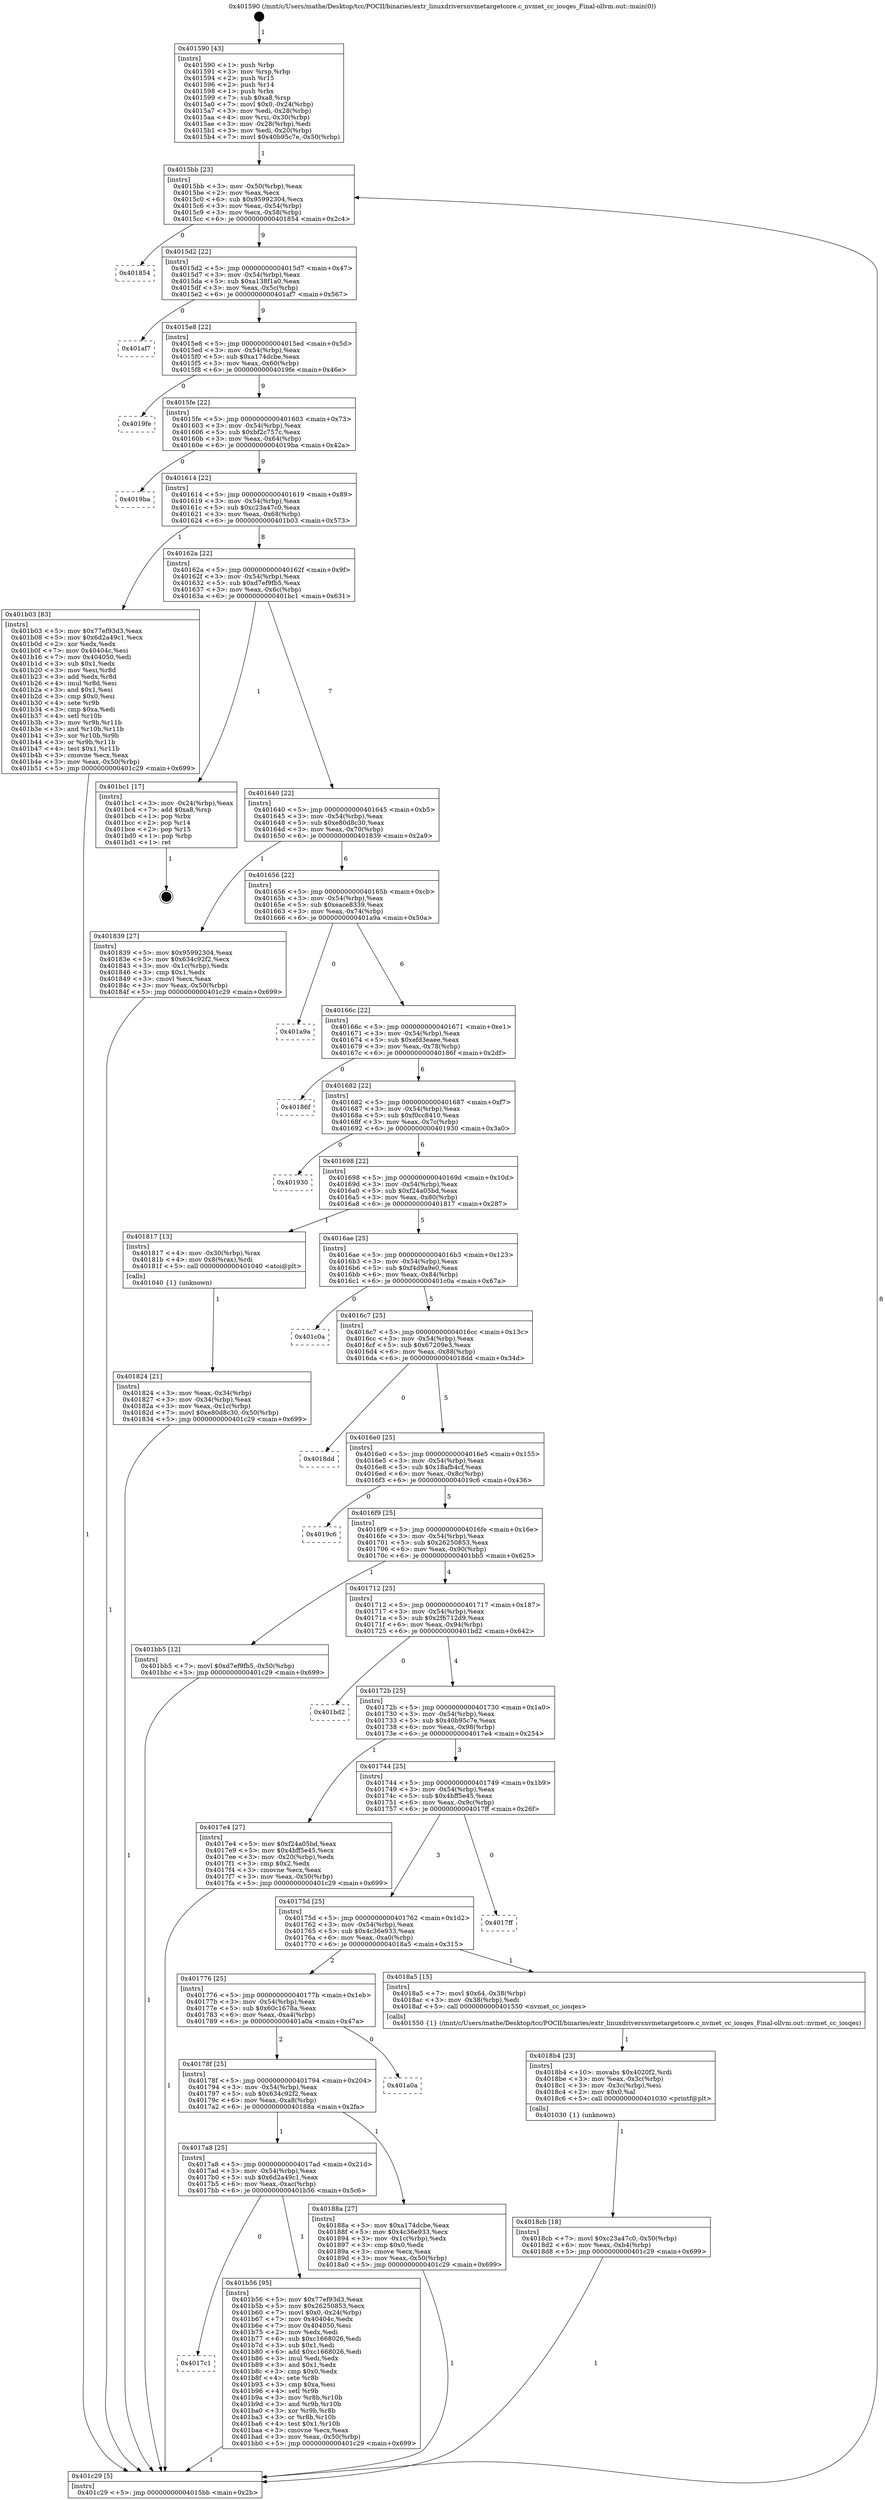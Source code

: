 digraph "0x401590" {
  label = "0x401590 (/mnt/c/Users/mathe/Desktop/tcc/POCII/binaries/extr_linuxdriversnvmetargetcore.c_nvmet_cc_iosqes_Final-ollvm.out::main(0))"
  labelloc = "t"
  node[shape=record]

  Entry [label="",width=0.3,height=0.3,shape=circle,fillcolor=black,style=filled]
  "0x4015bb" [label="{
     0x4015bb [23]\l
     | [instrs]\l
     &nbsp;&nbsp;0x4015bb \<+3\>: mov -0x50(%rbp),%eax\l
     &nbsp;&nbsp;0x4015be \<+2\>: mov %eax,%ecx\l
     &nbsp;&nbsp;0x4015c0 \<+6\>: sub $0x95992304,%ecx\l
     &nbsp;&nbsp;0x4015c6 \<+3\>: mov %eax,-0x54(%rbp)\l
     &nbsp;&nbsp;0x4015c9 \<+3\>: mov %ecx,-0x58(%rbp)\l
     &nbsp;&nbsp;0x4015cc \<+6\>: je 0000000000401854 \<main+0x2c4\>\l
  }"]
  "0x401854" [label="{
     0x401854\l
  }", style=dashed]
  "0x4015d2" [label="{
     0x4015d2 [22]\l
     | [instrs]\l
     &nbsp;&nbsp;0x4015d2 \<+5\>: jmp 00000000004015d7 \<main+0x47\>\l
     &nbsp;&nbsp;0x4015d7 \<+3\>: mov -0x54(%rbp),%eax\l
     &nbsp;&nbsp;0x4015da \<+5\>: sub $0xa138f1a0,%eax\l
     &nbsp;&nbsp;0x4015df \<+3\>: mov %eax,-0x5c(%rbp)\l
     &nbsp;&nbsp;0x4015e2 \<+6\>: je 0000000000401af7 \<main+0x567\>\l
  }"]
  Exit [label="",width=0.3,height=0.3,shape=circle,fillcolor=black,style=filled,peripheries=2]
  "0x401af7" [label="{
     0x401af7\l
  }", style=dashed]
  "0x4015e8" [label="{
     0x4015e8 [22]\l
     | [instrs]\l
     &nbsp;&nbsp;0x4015e8 \<+5\>: jmp 00000000004015ed \<main+0x5d\>\l
     &nbsp;&nbsp;0x4015ed \<+3\>: mov -0x54(%rbp),%eax\l
     &nbsp;&nbsp;0x4015f0 \<+5\>: sub $0xa174dcbe,%eax\l
     &nbsp;&nbsp;0x4015f5 \<+3\>: mov %eax,-0x60(%rbp)\l
     &nbsp;&nbsp;0x4015f8 \<+6\>: je 00000000004019fe \<main+0x46e\>\l
  }"]
  "0x4017c1" [label="{
     0x4017c1\l
  }", style=dashed]
  "0x4019fe" [label="{
     0x4019fe\l
  }", style=dashed]
  "0x4015fe" [label="{
     0x4015fe [22]\l
     | [instrs]\l
     &nbsp;&nbsp;0x4015fe \<+5\>: jmp 0000000000401603 \<main+0x73\>\l
     &nbsp;&nbsp;0x401603 \<+3\>: mov -0x54(%rbp),%eax\l
     &nbsp;&nbsp;0x401606 \<+5\>: sub $0xbf2c757c,%eax\l
     &nbsp;&nbsp;0x40160b \<+3\>: mov %eax,-0x64(%rbp)\l
     &nbsp;&nbsp;0x40160e \<+6\>: je 00000000004019ba \<main+0x42a\>\l
  }"]
  "0x401b56" [label="{
     0x401b56 [95]\l
     | [instrs]\l
     &nbsp;&nbsp;0x401b56 \<+5\>: mov $0x77ef93d3,%eax\l
     &nbsp;&nbsp;0x401b5b \<+5\>: mov $0x26250853,%ecx\l
     &nbsp;&nbsp;0x401b60 \<+7\>: movl $0x0,-0x24(%rbp)\l
     &nbsp;&nbsp;0x401b67 \<+7\>: mov 0x40404c,%edx\l
     &nbsp;&nbsp;0x401b6e \<+7\>: mov 0x404050,%esi\l
     &nbsp;&nbsp;0x401b75 \<+2\>: mov %edx,%edi\l
     &nbsp;&nbsp;0x401b77 \<+6\>: sub $0xc1668026,%edi\l
     &nbsp;&nbsp;0x401b7d \<+3\>: sub $0x1,%edi\l
     &nbsp;&nbsp;0x401b80 \<+6\>: add $0xc1668026,%edi\l
     &nbsp;&nbsp;0x401b86 \<+3\>: imul %edi,%edx\l
     &nbsp;&nbsp;0x401b89 \<+3\>: and $0x1,%edx\l
     &nbsp;&nbsp;0x401b8c \<+3\>: cmp $0x0,%edx\l
     &nbsp;&nbsp;0x401b8f \<+4\>: sete %r8b\l
     &nbsp;&nbsp;0x401b93 \<+3\>: cmp $0xa,%esi\l
     &nbsp;&nbsp;0x401b96 \<+4\>: setl %r9b\l
     &nbsp;&nbsp;0x401b9a \<+3\>: mov %r8b,%r10b\l
     &nbsp;&nbsp;0x401b9d \<+3\>: and %r9b,%r10b\l
     &nbsp;&nbsp;0x401ba0 \<+3\>: xor %r9b,%r8b\l
     &nbsp;&nbsp;0x401ba3 \<+3\>: or %r8b,%r10b\l
     &nbsp;&nbsp;0x401ba6 \<+4\>: test $0x1,%r10b\l
     &nbsp;&nbsp;0x401baa \<+3\>: cmovne %ecx,%eax\l
     &nbsp;&nbsp;0x401bad \<+3\>: mov %eax,-0x50(%rbp)\l
     &nbsp;&nbsp;0x401bb0 \<+5\>: jmp 0000000000401c29 \<main+0x699\>\l
  }"]
  "0x4019ba" [label="{
     0x4019ba\l
  }", style=dashed]
  "0x401614" [label="{
     0x401614 [22]\l
     | [instrs]\l
     &nbsp;&nbsp;0x401614 \<+5\>: jmp 0000000000401619 \<main+0x89\>\l
     &nbsp;&nbsp;0x401619 \<+3\>: mov -0x54(%rbp),%eax\l
     &nbsp;&nbsp;0x40161c \<+5\>: sub $0xc23a47c0,%eax\l
     &nbsp;&nbsp;0x401621 \<+3\>: mov %eax,-0x68(%rbp)\l
     &nbsp;&nbsp;0x401624 \<+6\>: je 0000000000401b03 \<main+0x573\>\l
  }"]
  "0x4018cb" [label="{
     0x4018cb [18]\l
     | [instrs]\l
     &nbsp;&nbsp;0x4018cb \<+7\>: movl $0xc23a47c0,-0x50(%rbp)\l
     &nbsp;&nbsp;0x4018d2 \<+6\>: mov %eax,-0xb4(%rbp)\l
     &nbsp;&nbsp;0x4018d8 \<+5\>: jmp 0000000000401c29 \<main+0x699\>\l
  }"]
  "0x401b03" [label="{
     0x401b03 [83]\l
     | [instrs]\l
     &nbsp;&nbsp;0x401b03 \<+5\>: mov $0x77ef93d3,%eax\l
     &nbsp;&nbsp;0x401b08 \<+5\>: mov $0x6d2a49c1,%ecx\l
     &nbsp;&nbsp;0x401b0d \<+2\>: xor %edx,%edx\l
     &nbsp;&nbsp;0x401b0f \<+7\>: mov 0x40404c,%esi\l
     &nbsp;&nbsp;0x401b16 \<+7\>: mov 0x404050,%edi\l
     &nbsp;&nbsp;0x401b1d \<+3\>: sub $0x1,%edx\l
     &nbsp;&nbsp;0x401b20 \<+3\>: mov %esi,%r8d\l
     &nbsp;&nbsp;0x401b23 \<+3\>: add %edx,%r8d\l
     &nbsp;&nbsp;0x401b26 \<+4\>: imul %r8d,%esi\l
     &nbsp;&nbsp;0x401b2a \<+3\>: and $0x1,%esi\l
     &nbsp;&nbsp;0x401b2d \<+3\>: cmp $0x0,%esi\l
     &nbsp;&nbsp;0x401b30 \<+4\>: sete %r9b\l
     &nbsp;&nbsp;0x401b34 \<+3\>: cmp $0xa,%edi\l
     &nbsp;&nbsp;0x401b37 \<+4\>: setl %r10b\l
     &nbsp;&nbsp;0x401b3b \<+3\>: mov %r9b,%r11b\l
     &nbsp;&nbsp;0x401b3e \<+3\>: and %r10b,%r11b\l
     &nbsp;&nbsp;0x401b41 \<+3\>: xor %r10b,%r9b\l
     &nbsp;&nbsp;0x401b44 \<+3\>: or %r9b,%r11b\l
     &nbsp;&nbsp;0x401b47 \<+4\>: test $0x1,%r11b\l
     &nbsp;&nbsp;0x401b4b \<+3\>: cmovne %ecx,%eax\l
     &nbsp;&nbsp;0x401b4e \<+3\>: mov %eax,-0x50(%rbp)\l
     &nbsp;&nbsp;0x401b51 \<+5\>: jmp 0000000000401c29 \<main+0x699\>\l
  }"]
  "0x40162a" [label="{
     0x40162a [22]\l
     | [instrs]\l
     &nbsp;&nbsp;0x40162a \<+5\>: jmp 000000000040162f \<main+0x9f\>\l
     &nbsp;&nbsp;0x40162f \<+3\>: mov -0x54(%rbp),%eax\l
     &nbsp;&nbsp;0x401632 \<+5\>: sub $0xd7ef9fb5,%eax\l
     &nbsp;&nbsp;0x401637 \<+3\>: mov %eax,-0x6c(%rbp)\l
     &nbsp;&nbsp;0x40163a \<+6\>: je 0000000000401bc1 \<main+0x631\>\l
  }"]
  "0x4018b4" [label="{
     0x4018b4 [23]\l
     | [instrs]\l
     &nbsp;&nbsp;0x4018b4 \<+10\>: movabs $0x4020f2,%rdi\l
     &nbsp;&nbsp;0x4018be \<+3\>: mov %eax,-0x3c(%rbp)\l
     &nbsp;&nbsp;0x4018c1 \<+3\>: mov -0x3c(%rbp),%esi\l
     &nbsp;&nbsp;0x4018c4 \<+2\>: mov $0x0,%al\l
     &nbsp;&nbsp;0x4018c6 \<+5\>: call 0000000000401030 \<printf@plt\>\l
     | [calls]\l
     &nbsp;&nbsp;0x401030 \{1\} (unknown)\l
  }"]
  "0x401bc1" [label="{
     0x401bc1 [17]\l
     | [instrs]\l
     &nbsp;&nbsp;0x401bc1 \<+3\>: mov -0x24(%rbp),%eax\l
     &nbsp;&nbsp;0x401bc4 \<+7\>: add $0xa8,%rsp\l
     &nbsp;&nbsp;0x401bcb \<+1\>: pop %rbx\l
     &nbsp;&nbsp;0x401bcc \<+2\>: pop %r14\l
     &nbsp;&nbsp;0x401bce \<+2\>: pop %r15\l
     &nbsp;&nbsp;0x401bd0 \<+1\>: pop %rbp\l
     &nbsp;&nbsp;0x401bd1 \<+1\>: ret\l
  }"]
  "0x401640" [label="{
     0x401640 [22]\l
     | [instrs]\l
     &nbsp;&nbsp;0x401640 \<+5\>: jmp 0000000000401645 \<main+0xb5\>\l
     &nbsp;&nbsp;0x401645 \<+3\>: mov -0x54(%rbp),%eax\l
     &nbsp;&nbsp;0x401648 \<+5\>: sub $0xe80d8c30,%eax\l
     &nbsp;&nbsp;0x40164d \<+3\>: mov %eax,-0x70(%rbp)\l
     &nbsp;&nbsp;0x401650 \<+6\>: je 0000000000401839 \<main+0x2a9\>\l
  }"]
  "0x4017a8" [label="{
     0x4017a8 [25]\l
     | [instrs]\l
     &nbsp;&nbsp;0x4017a8 \<+5\>: jmp 00000000004017ad \<main+0x21d\>\l
     &nbsp;&nbsp;0x4017ad \<+3\>: mov -0x54(%rbp),%eax\l
     &nbsp;&nbsp;0x4017b0 \<+5\>: sub $0x6d2a49c1,%eax\l
     &nbsp;&nbsp;0x4017b5 \<+6\>: mov %eax,-0xac(%rbp)\l
     &nbsp;&nbsp;0x4017bb \<+6\>: je 0000000000401b56 \<main+0x5c6\>\l
  }"]
  "0x401839" [label="{
     0x401839 [27]\l
     | [instrs]\l
     &nbsp;&nbsp;0x401839 \<+5\>: mov $0x95992304,%eax\l
     &nbsp;&nbsp;0x40183e \<+5\>: mov $0x634c92f2,%ecx\l
     &nbsp;&nbsp;0x401843 \<+3\>: mov -0x1c(%rbp),%edx\l
     &nbsp;&nbsp;0x401846 \<+3\>: cmp $0x1,%edx\l
     &nbsp;&nbsp;0x401849 \<+3\>: cmovl %ecx,%eax\l
     &nbsp;&nbsp;0x40184c \<+3\>: mov %eax,-0x50(%rbp)\l
     &nbsp;&nbsp;0x40184f \<+5\>: jmp 0000000000401c29 \<main+0x699\>\l
  }"]
  "0x401656" [label="{
     0x401656 [22]\l
     | [instrs]\l
     &nbsp;&nbsp;0x401656 \<+5\>: jmp 000000000040165b \<main+0xcb\>\l
     &nbsp;&nbsp;0x40165b \<+3\>: mov -0x54(%rbp),%eax\l
     &nbsp;&nbsp;0x40165e \<+5\>: sub $0xeace8339,%eax\l
     &nbsp;&nbsp;0x401663 \<+3\>: mov %eax,-0x74(%rbp)\l
     &nbsp;&nbsp;0x401666 \<+6\>: je 0000000000401a9a \<main+0x50a\>\l
  }"]
  "0x40188a" [label="{
     0x40188a [27]\l
     | [instrs]\l
     &nbsp;&nbsp;0x40188a \<+5\>: mov $0xa174dcbe,%eax\l
     &nbsp;&nbsp;0x40188f \<+5\>: mov $0x4c36e933,%ecx\l
     &nbsp;&nbsp;0x401894 \<+3\>: mov -0x1c(%rbp),%edx\l
     &nbsp;&nbsp;0x401897 \<+3\>: cmp $0x0,%edx\l
     &nbsp;&nbsp;0x40189a \<+3\>: cmove %ecx,%eax\l
     &nbsp;&nbsp;0x40189d \<+3\>: mov %eax,-0x50(%rbp)\l
     &nbsp;&nbsp;0x4018a0 \<+5\>: jmp 0000000000401c29 \<main+0x699\>\l
  }"]
  "0x401a9a" [label="{
     0x401a9a\l
  }", style=dashed]
  "0x40166c" [label="{
     0x40166c [22]\l
     | [instrs]\l
     &nbsp;&nbsp;0x40166c \<+5\>: jmp 0000000000401671 \<main+0xe1\>\l
     &nbsp;&nbsp;0x401671 \<+3\>: mov -0x54(%rbp),%eax\l
     &nbsp;&nbsp;0x401674 \<+5\>: sub $0xefd3eaee,%eax\l
     &nbsp;&nbsp;0x401679 \<+3\>: mov %eax,-0x78(%rbp)\l
     &nbsp;&nbsp;0x40167c \<+6\>: je 000000000040186f \<main+0x2df\>\l
  }"]
  "0x40178f" [label="{
     0x40178f [25]\l
     | [instrs]\l
     &nbsp;&nbsp;0x40178f \<+5\>: jmp 0000000000401794 \<main+0x204\>\l
     &nbsp;&nbsp;0x401794 \<+3\>: mov -0x54(%rbp),%eax\l
     &nbsp;&nbsp;0x401797 \<+5\>: sub $0x634c92f2,%eax\l
     &nbsp;&nbsp;0x40179c \<+6\>: mov %eax,-0xa8(%rbp)\l
     &nbsp;&nbsp;0x4017a2 \<+6\>: je 000000000040188a \<main+0x2fa\>\l
  }"]
  "0x40186f" [label="{
     0x40186f\l
  }", style=dashed]
  "0x401682" [label="{
     0x401682 [22]\l
     | [instrs]\l
     &nbsp;&nbsp;0x401682 \<+5\>: jmp 0000000000401687 \<main+0xf7\>\l
     &nbsp;&nbsp;0x401687 \<+3\>: mov -0x54(%rbp),%eax\l
     &nbsp;&nbsp;0x40168a \<+5\>: sub $0xf0cc8410,%eax\l
     &nbsp;&nbsp;0x40168f \<+3\>: mov %eax,-0x7c(%rbp)\l
     &nbsp;&nbsp;0x401692 \<+6\>: je 0000000000401930 \<main+0x3a0\>\l
  }"]
  "0x401a0a" [label="{
     0x401a0a\l
  }", style=dashed]
  "0x401930" [label="{
     0x401930\l
  }", style=dashed]
  "0x401698" [label="{
     0x401698 [22]\l
     | [instrs]\l
     &nbsp;&nbsp;0x401698 \<+5\>: jmp 000000000040169d \<main+0x10d\>\l
     &nbsp;&nbsp;0x40169d \<+3\>: mov -0x54(%rbp),%eax\l
     &nbsp;&nbsp;0x4016a0 \<+5\>: sub $0xf24a05bd,%eax\l
     &nbsp;&nbsp;0x4016a5 \<+3\>: mov %eax,-0x80(%rbp)\l
     &nbsp;&nbsp;0x4016a8 \<+6\>: je 0000000000401817 \<main+0x287\>\l
  }"]
  "0x401776" [label="{
     0x401776 [25]\l
     | [instrs]\l
     &nbsp;&nbsp;0x401776 \<+5\>: jmp 000000000040177b \<main+0x1eb\>\l
     &nbsp;&nbsp;0x40177b \<+3\>: mov -0x54(%rbp),%eax\l
     &nbsp;&nbsp;0x40177e \<+5\>: sub $0x60c1678a,%eax\l
     &nbsp;&nbsp;0x401783 \<+6\>: mov %eax,-0xa4(%rbp)\l
     &nbsp;&nbsp;0x401789 \<+6\>: je 0000000000401a0a \<main+0x47a\>\l
  }"]
  "0x401817" [label="{
     0x401817 [13]\l
     | [instrs]\l
     &nbsp;&nbsp;0x401817 \<+4\>: mov -0x30(%rbp),%rax\l
     &nbsp;&nbsp;0x40181b \<+4\>: mov 0x8(%rax),%rdi\l
     &nbsp;&nbsp;0x40181f \<+5\>: call 0000000000401040 \<atoi@plt\>\l
     | [calls]\l
     &nbsp;&nbsp;0x401040 \{1\} (unknown)\l
  }"]
  "0x4016ae" [label="{
     0x4016ae [25]\l
     | [instrs]\l
     &nbsp;&nbsp;0x4016ae \<+5\>: jmp 00000000004016b3 \<main+0x123\>\l
     &nbsp;&nbsp;0x4016b3 \<+3\>: mov -0x54(%rbp),%eax\l
     &nbsp;&nbsp;0x4016b6 \<+5\>: sub $0xf4d9a9e0,%eax\l
     &nbsp;&nbsp;0x4016bb \<+6\>: mov %eax,-0x84(%rbp)\l
     &nbsp;&nbsp;0x4016c1 \<+6\>: je 0000000000401c0a \<main+0x67a\>\l
  }"]
  "0x4018a5" [label="{
     0x4018a5 [15]\l
     | [instrs]\l
     &nbsp;&nbsp;0x4018a5 \<+7\>: movl $0x64,-0x38(%rbp)\l
     &nbsp;&nbsp;0x4018ac \<+3\>: mov -0x38(%rbp),%edi\l
     &nbsp;&nbsp;0x4018af \<+5\>: call 0000000000401550 \<nvmet_cc_iosqes\>\l
     | [calls]\l
     &nbsp;&nbsp;0x401550 \{1\} (/mnt/c/Users/mathe/Desktop/tcc/POCII/binaries/extr_linuxdriversnvmetargetcore.c_nvmet_cc_iosqes_Final-ollvm.out::nvmet_cc_iosqes)\l
  }"]
  "0x401c0a" [label="{
     0x401c0a\l
  }", style=dashed]
  "0x4016c7" [label="{
     0x4016c7 [25]\l
     | [instrs]\l
     &nbsp;&nbsp;0x4016c7 \<+5\>: jmp 00000000004016cc \<main+0x13c\>\l
     &nbsp;&nbsp;0x4016cc \<+3\>: mov -0x54(%rbp),%eax\l
     &nbsp;&nbsp;0x4016cf \<+5\>: sub $0x67209e3,%eax\l
     &nbsp;&nbsp;0x4016d4 \<+6\>: mov %eax,-0x88(%rbp)\l
     &nbsp;&nbsp;0x4016da \<+6\>: je 00000000004018dd \<main+0x34d\>\l
  }"]
  "0x40175d" [label="{
     0x40175d [25]\l
     | [instrs]\l
     &nbsp;&nbsp;0x40175d \<+5\>: jmp 0000000000401762 \<main+0x1d2\>\l
     &nbsp;&nbsp;0x401762 \<+3\>: mov -0x54(%rbp),%eax\l
     &nbsp;&nbsp;0x401765 \<+5\>: sub $0x4c36e933,%eax\l
     &nbsp;&nbsp;0x40176a \<+6\>: mov %eax,-0xa0(%rbp)\l
     &nbsp;&nbsp;0x401770 \<+6\>: je 00000000004018a5 \<main+0x315\>\l
  }"]
  "0x4018dd" [label="{
     0x4018dd\l
  }", style=dashed]
  "0x4016e0" [label="{
     0x4016e0 [25]\l
     | [instrs]\l
     &nbsp;&nbsp;0x4016e0 \<+5\>: jmp 00000000004016e5 \<main+0x155\>\l
     &nbsp;&nbsp;0x4016e5 \<+3\>: mov -0x54(%rbp),%eax\l
     &nbsp;&nbsp;0x4016e8 \<+5\>: sub $0x18afb4cf,%eax\l
     &nbsp;&nbsp;0x4016ed \<+6\>: mov %eax,-0x8c(%rbp)\l
     &nbsp;&nbsp;0x4016f3 \<+6\>: je 00000000004019c6 \<main+0x436\>\l
  }"]
  "0x4017ff" [label="{
     0x4017ff\l
  }", style=dashed]
  "0x4019c6" [label="{
     0x4019c6\l
  }", style=dashed]
  "0x4016f9" [label="{
     0x4016f9 [25]\l
     | [instrs]\l
     &nbsp;&nbsp;0x4016f9 \<+5\>: jmp 00000000004016fe \<main+0x16e\>\l
     &nbsp;&nbsp;0x4016fe \<+3\>: mov -0x54(%rbp),%eax\l
     &nbsp;&nbsp;0x401701 \<+5\>: sub $0x26250853,%eax\l
     &nbsp;&nbsp;0x401706 \<+6\>: mov %eax,-0x90(%rbp)\l
     &nbsp;&nbsp;0x40170c \<+6\>: je 0000000000401bb5 \<main+0x625\>\l
  }"]
  "0x401824" [label="{
     0x401824 [21]\l
     | [instrs]\l
     &nbsp;&nbsp;0x401824 \<+3\>: mov %eax,-0x34(%rbp)\l
     &nbsp;&nbsp;0x401827 \<+3\>: mov -0x34(%rbp),%eax\l
     &nbsp;&nbsp;0x40182a \<+3\>: mov %eax,-0x1c(%rbp)\l
     &nbsp;&nbsp;0x40182d \<+7\>: movl $0xe80d8c30,-0x50(%rbp)\l
     &nbsp;&nbsp;0x401834 \<+5\>: jmp 0000000000401c29 \<main+0x699\>\l
  }"]
  "0x401bb5" [label="{
     0x401bb5 [12]\l
     | [instrs]\l
     &nbsp;&nbsp;0x401bb5 \<+7\>: movl $0xd7ef9fb5,-0x50(%rbp)\l
     &nbsp;&nbsp;0x401bbc \<+5\>: jmp 0000000000401c29 \<main+0x699\>\l
  }"]
  "0x401712" [label="{
     0x401712 [25]\l
     | [instrs]\l
     &nbsp;&nbsp;0x401712 \<+5\>: jmp 0000000000401717 \<main+0x187\>\l
     &nbsp;&nbsp;0x401717 \<+3\>: mov -0x54(%rbp),%eax\l
     &nbsp;&nbsp;0x40171a \<+5\>: sub $0x2f6712d9,%eax\l
     &nbsp;&nbsp;0x40171f \<+6\>: mov %eax,-0x94(%rbp)\l
     &nbsp;&nbsp;0x401725 \<+6\>: je 0000000000401bd2 \<main+0x642\>\l
  }"]
  "0x401590" [label="{
     0x401590 [43]\l
     | [instrs]\l
     &nbsp;&nbsp;0x401590 \<+1\>: push %rbp\l
     &nbsp;&nbsp;0x401591 \<+3\>: mov %rsp,%rbp\l
     &nbsp;&nbsp;0x401594 \<+2\>: push %r15\l
     &nbsp;&nbsp;0x401596 \<+2\>: push %r14\l
     &nbsp;&nbsp;0x401598 \<+1\>: push %rbx\l
     &nbsp;&nbsp;0x401599 \<+7\>: sub $0xa8,%rsp\l
     &nbsp;&nbsp;0x4015a0 \<+7\>: movl $0x0,-0x24(%rbp)\l
     &nbsp;&nbsp;0x4015a7 \<+3\>: mov %edi,-0x28(%rbp)\l
     &nbsp;&nbsp;0x4015aa \<+4\>: mov %rsi,-0x30(%rbp)\l
     &nbsp;&nbsp;0x4015ae \<+3\>: mov -0x28(%rbp),%edi\l
     &nbsp;&nbsp;0x4015b1 \<+3\>: mov %edi,-0x20(%rbp)\l
     &nbsp;&nbsp;0x4015b4 \<+7\>: movl $0x40b95c7e,-0x50(%rbp)\l
  }"]
  "0x401bd2" [label="{
     0x401bd2\l
  }", style=dashed]
  "0x40172b" [label="{
     0x40172b [25]\l
     | [instrs]\l
     &nbsp;&nbsp;0x40172b \<+5\>: jmp 0000000000401730 \<main+0x1a0\>\l
     &nbsp;&nbsp;0x401730 \<+3\>: mov -0x54(%rbp),%eax\l
     &nbsp;&nbsp;0x401733 \<+5\>: sub $0x40b95c7e,%eax\l
     &nbsp;&nbsp;0x401738 \<+6\>: mov %eax,-0x98(%rbp)\l
     &nbsp;&nbsp;0x40173e \<+6\>: je 00000000004017e4 \<main+0x254\>\l
  }"]
  "0x401c29" [label="{
     0x401c29 [5]\l
     | [instrs]\l
     &nbsp;&nbsp;0x401c29 \<+5\>: jmp 00000000004015bb \<main+0x2b\>\l
  }"]
  "0x4017e4" [label="{
     0x4017e4 [27]\l
     | [instrs]\l
     &nbsp;&nbsp;0x4017e4 \<+5\>: mov $0xf24a05bd,%eax\l
     &nbsp;&nbsp;0x4017e9 \<+5\>: mov $0x4bff5e45,%ecx\l
     &nbsp;&nbsp;0x4017ee \<+3\>: mov -0x20(%rbp),%edx\l
     &nbsp;&nbsp;0x4017f1 \<+3\>: cmp $0x2,%edx\l
     &nbsp;&nbsp;0x4017f4 \<+3\>: cmovne %ecx,%eax\l
     &nbsp;&nbsp;0x4017f7 \<+3\>: mov %eax,-0x50(%rbp)\l
     &nbsp;&nbsp;0x4017fa \<+5\>: jmp 0000000000401c29 \<main+0x699\>\l
  }"]
  "0x401744" [label="{
     0x401744 [25]\l
     | [instrs]\l
     &nbsp;&nbsp;0x401744 \<+5\>: jmp 0000000000401749 \<main+0x1b9\>\l
     &nbsp;&nbsp;0x401749 \<+3\>: mov -0x54(%rbp),%eax\l
     &nbsp;&nbsp;0x40174c \<+5\>: sub $0x4bff5e45,%eax\l
     &nbsp;&nbsp;0x401751 \<+6\>: mov %eax,-0x9c(%rbp)\l
     &nbsp;&nbsp;0x401757 \<+6\>: je 00000000004017ff \<main+0x26f\>\l
  }"]
  Entry -> "0x401590" [label=" 1"]
  "0x4015bb" -> "0x401854" [label=" 0"]
  "0x4015bb" -> "0x4015d2" [label=" 9"]
  "0x401bc1" -> Exit [label=" 1"]
  "0x4015d2" -> "0x401af7" [label=" 0"]
  "0x4015d2" -> "0x4015e8" [label=" 9"]
  "0x401bb5" -> "0x401c29" [label=" 1"]
  "0x4015e8" -> "0x4019fe" [label=" 0"]
  "0x4015e8" -> "0x4015fe" [label=" 9"]
  "0x401b56" -> "0x401c29" [label=" 1"]
  "0x4015fe" -> "0x4019ba" [label=" 0"]
  "0x4015fe" -> "0x401614" [label=" 9"]
  "0x4017a8" -> "0x4017c1" [label=" 0"]
  "0x401614" -> "0x401b03" [label=" 1"]
  "0x401614" -> "0x40162a" [label=" 8"]
  "0x4017a8" -> "0x401b56" [label=" 1"]
  "0x40162a" -> "0x401bc1" [label=" 1"]
  "0x40162a" -> "0x401640" [label=" 7"]
  "0x401b03" -> "0x401c29" [label=" 1"]
  "0x401640" -> "0x401839" [label=" 1"]
  "0x401640" -> "0x401656" [label=" 6"]
  "0x4018cb" -> "0x401c29" [label=" 1"]
  "0x401656" -> "0x401a9a" [label=" 0"]
  "0x401656" -> "0x40166c" [label=" 6"]
  "0x4018b4" -> "0x4018cb" [label=" 1"]
  "0x40166c" -> "0x40186f" [label=" 0"]
  "0x40166c" -> "0x401682" [label=" 6"]
  "0x40188a" -> "0x401c29" [label=" 1"]
  "0x401682" -> "0x401930" [label=" 0"]
  "0x401682" -> "0x401698" [label=" 6"]
  "0x40178f" -> "0x4017a8" [label=" 1"]
  "0x401698" -> "0x401817" [label=" 1"]
  "0x401698" -> "0x4016ae" [label=" 5"]
  "0x4018a5" -> "0x4018b4" [label=" 1"]
  "0x4016ae" -> "0x401c0a" [label=" 0"]
  "0x4016ae" -> "0x4016c7" [label=" 5"]
  "0x401776" -> "0x40178f" [label=" 2"]
  "0x4016c7" -> "0x4018dd" [label=" 0"]
  "0x4016c7" -> "0x4016e0" [label=" 5"]
  "0x40178f" -> "0x40188a" [label=" 1"]
  "0x4016e0" -> "0x4019c6" [label=" 0"]
  "0x4016e0" -> "0x4016f9" [label=" 5"]
  "0x40175d" -> "0x401776" [label=" 2"]
  "0x4016f9" -> "0x401bb5" [label=" 1"]
  "0x4016f9" -> "0x401712" [label=" 4"]
  "0x401776" -> "0x401a0a" [label=" 0"]
  "0x401712" -> "0x401bd2" [label=" 0"]
  "0x401712" -> "0x40172b" [label=" 4"]
  "0x401744" -> "0x40175d" [label=" 3"]
  "0x40172b" -> "0x4017e4" [label=" 1"]
  "0x40172b" -> "0x401744" [label=" 3"]
  "0x4017e4" -> "0x401c29" [label=" 1"]
  "0x401590" -> "0x4015bb" [label=" 1"]
  "0x401c29" -> "0x4015bb" [label=" 8"]
  "0x401817" -> "0x401824" [label=" 1"]
  "0x401824" -> "0x401c29" [label=" 1"]
  "0x401839" -> "0x401c29" [label=" 1"]
  "0x40175d" -> "0x4018a5" [label=" 1"]
  "0x401744" -> "0x4017ff" [label=" 0"]
}
